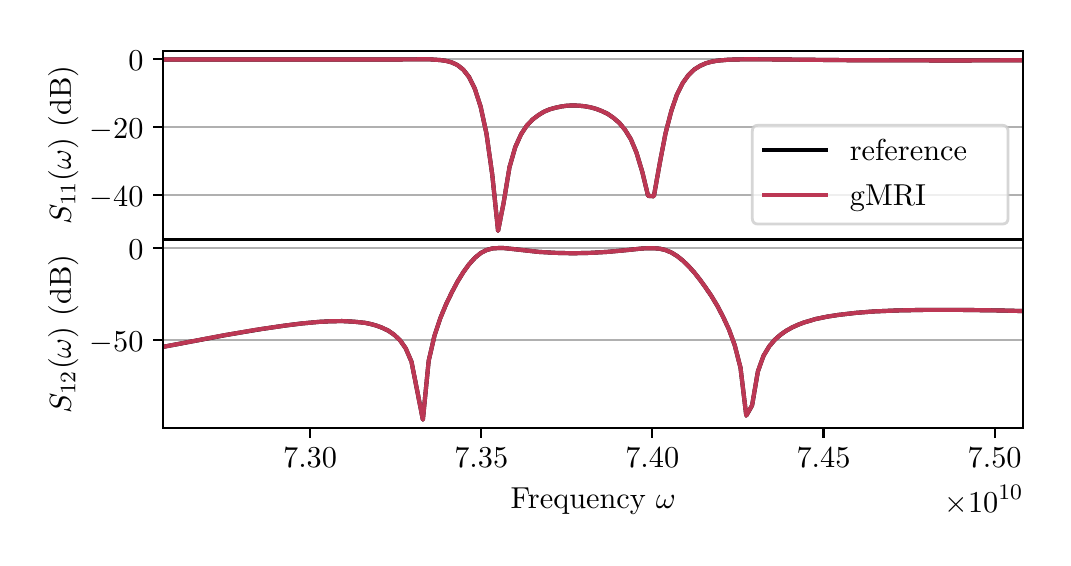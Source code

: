 \begingroup%
\makeatletter%
\begin{pgfpicture}%
\pgfpathrectangle{\pgfpointorigin}{\pgfqpoint{5.078in}{2.551in}}%
\pgfusepath{use as bounding box, clip}%
\begin{pgfscope}%
\pgfsetbuttcap%
\pgfsetmiterjoin%
\pgfsetlinewidth{0.0pt}%
\definecolor{currentstroke}{rgb}{1.0,1.0,1.0}%
\pgfsetstrokecolor{currentstroke}%
\pgfsetstrokeopacity{0.0}%
\pgfsetdash{}{0pt}%
\pgfpathmoveto{\pgfqpoint{0.0in}{0.0in}}%
\pgfpathlineto{\pgfqpoint{5.078in}{0.0in}}%
\pgfpathlineto{\pgfqpoint{5.078in}{2.551in}}%
\pgfpathlineto{\pgfqpoint{0.0in}{2.551in}}%
\pgfpathlineto{\pgfqpoint{0.0in}{0.0in}}%
\pgfpathclose%
\pgfusepath{}%
\end{pgfscope}%
\begin{pgfscope}%
\pgfsetbuttcap%
\pgfsetmiterjoin%
\definecolor{currentfill}{rgb}{1.0,1.0,1.0}%
\pgfsetfillcolor{currentfill}%
\pgfsetlinewidth{0.0pt}%
\definecolor{currentstroke}{rgb}{0.0,0.0,0.0}%
\pgfsetstrokecolor{currentstroke}%
\pgfsetstrokeopacity{0.0}%
\pgfsetdash{}{0pt}%
\pgfpathmoveto{\pgfqpoint{0.677in}{1.492in}}%
\pgfpathlineto{\pgfqpoint{4.978in}{1.492in}}%
\pgfpathlineto{\pgfqpoint{4.978in}{2.436in}}%
\pgfpathlineto{\pgfqpoint{0.677in}{2.436in}}%
\pgfpathlineto{\pgfqpoint{0.677in}{1.492in}}%
\pgfpathclose%
\pgfusepath{fill}%
\end{pgfscope}%
\begin{pgfscope}%
\pgfsetbuttcap%
\pgfsetroundjoin%
\definecolor{currentfill}{rgb}{0.0,0.0,0.0}%
\pgfsetfillcolor{currentfill}%
\pgfsetlinewidth{0.803pt}%
\definecolor{currentstroke}{rgb}{0.0,0.0,0.0}%
\pgfsetstrokecolor{currentstroke}%
\pgfsetdash{}{0pt}%
\pgfsys@defobject{currentmarker}{\pgfqpoint{0.0in}{-0.049in}}{\pgfqpoint{0.0in}{0.0in}}{%
\pgfpathmoveto{\pgfqpoint{0.0in}{0.0in}}%
\pgfpathlineto{\pgfqpoint{0.0in}{-0.049in}}%
\pgfusepath{stroke,fill}%
}%
\begin{pgfscope}%
\pgfsys@transformshift{1.412in}{1.492in}%
\pgfsys@useobject{currentmarker}{}%
\end{pgfscope}%
\end{pgfscope}%
\begin{pgfscope}%
\pgfsetbuttcap%
\pgfsetroundjoin%
\definecolor{currentfill}{rgb}{0.0,0.0,0.0}%
\pgfsetfillcolor{currentfill}%
\pgfsetlinewidth{0.803pt}%
\definecolor{currentstroke}{rgb}{0.0,0.0,0.0}%
\pgfsetstrokecolor{currentstroke}%
\pgfsetdash{}{0pt}%
\pgfsys@defobject{currentmarker}{\pgfqpoint{0.0in}{-0.049in}}{\pgfqpoint{0.0in}{0.0in}}{%
\pgfpathmoveto{\pgfqpoint{0.0in}{0.0in}}%
\pgfpathlineto{\pgfqpoint{0.0in}{-0.049in}}%
\pgfusepath{stroke,fill}%
}%
\begin{pgfscope}%
\pgfsys@transformshift{2.268in}{1.492in}%
\pgfsys@useobject{currentmarker}{}%
\end{pgfscope}%
\end{pgfscope}%
\begin{pgfscope}%
\pgfsetbuttcap%
\pgfsetroundjoin%
\definecolor{currentfill}{rgb}{0.0,0.0,0.0}%
\pgfsetfillcolor{currentfill}%
\pgfsetlinewidth{0.803pt}%
\definecolor{currentstroke}{rgb}{0.0,0.0,0.0}%
\pgfsetstrokecolor{currentstroke}%
\pgfsetdash{}{0pt}%
\pgfsys@defobject{currentmarker}{\pgfqpoint{0.0in}{-0.049in}}{\pgfqpoint{0.0in}{0.0in}}{%
\pgfpathmoveto{\pgfqpoint{0.0in}{0.0in}}%
\pgfpathlineto{\pgfqpoint{0.0in}{-0.049in}}%
\pgfusepath{stroke,fill}%
}%
\begin{pgfscope}%
\pgfsys@transformshift{3.123in}{1.492in}%
\pgfsys@useobject{currentmarker}{}%
\end{pgfscope}%
\end{pgfscope}%
\begin{pgfscope}%
\pgfsetbuttcap%
\pgfsetroundjoin%
\definecolor{currentfill}{rgb}{0.0,0.0,0.0}%
\pgfsetfillcolor{currentfill}%
\pgfsetlinewidth{0.803pt}%
\definecolor{currentstroke}{rgb}{0.0,0.0,0.0}%
\pgfsetstrokecolor{currentstroke}%
\pgfsetdash{}{0pt}%
\pgfsys@defobject{currentmarker}{\pgfqpoint{0.0in}{-0.049in}}{\pgfqpoint{0.0in}{0.0in}}{%
\pgfpathmoveto{\pgfqpoint{0.0in}{0.0in}}%
\pgfpathlineto{\pgfqpoint{0.0in}{-0.049in}}%
\pgfusepath{stroke,fill}%
}%
\begin{pgfscope}%
\pgfsys@transformshift{3.979in}{1.492in}%
\pgfsys@useobject{currentmarker}{}%
\end{pgfscope}%
\end{pgfscope}%
\begin{pgfscope}%
\pgfsetbuttcap%
\pgfsetroundjoin%
\definecolor{currentfill}{rgb}{0.0,0.0,0.0}%
\pgfsetfillcolor{currentfill}%
\pgfsetlinewidth{0.803pt}%
\definecolor{currentstroke}{rgb}{0.0,0.0,0.0}%
\pgfsetstrokecolor{currentstroke}%
\pgfsetdash{}{0pt}%
\pgfsys@defobject{currentmarker}{\pgfqpoint{0.0in}{-0.049in}}{\pgfqpoint{0.0in}{0.0in}}{%
\pgfpathmoveto{\pgfqpoint{0.0in}{0.0in}}%
\pgfpathlineto{\pgfqpoint{0.0in}{-0.049in}}%
\pgfusepath{stroke,fill}%
}%
\begin{pgfscope}%
\pgfsys@transformshift{4.835in}{1.492in}%
\pgfsys@useobject{currentmarker}{}%
\end{pgfscope}%
\end{pgfscope}%
\begin{pgfscope}%
\pgfpathrectangle{\pgfqpoint{0.677in}{1.492in}}{\pgfqpoint{4.301in}{0.944in}}%
\pgfusepath{clip}%
\pgfsetrectcap%
\pgfsetroundjoin%
\pgfsetlinewidth{0.803pt}%
\definecolor{currentstroke}{rgb}{0.69,0.69,0.69}%
\pgfsetstrokecolor{currentstroke}%
\pgfsetdash{}{0pt}%
\pgfpathmoveto{\pgfqpoint{0.677in}{1.716in}}%
\pgfpathlineto{\pgfqpoint{4.978in}{1.716in}}%
\pgfusepath{stroke}%
\end{pgfscope}%
\begin{pgfscope}%
\pgfsetbuttcap%
\pgfsetroundjoin%
\definecolor{currentfill}{rgb}{0.0,0.0,0.0}%
\pgfsetfillcolor{currentfill}%
\pgfsetlinewidth{0.803pt}%
\definecolor{currentstroke}{rgb}{0.0,0.0,0.0}%
\pgfsetstrokecolor{currentstroke}%
\pgfsetdash{}{0pt}%
\pgfsys@defobject{currentmarker}{\pgfqpoint{-0.049in}{0.0in}}{\pgfqpoint{-0.0in}{0.0in}}{%
\pgfpathmoveto{\pgfqpoint{-0.0in}{0.0in}}%
\pgfpathlineto{\pgfqpoint{-0.049in}{0.0in}}%
\pgfusepath{stroke,fill}%
}%
\begin{pgfscope}%
\pgfsys@transformshift{0.677in}{1.716in}%
\pgfsys@useobject{currentmarker}{}%
\end{pgfscope}%
\end{pgfscope}%
\begin{pgfscope}%
\definecolor{textcolor}{rgb}{0.0,0.0,0.0}%
\pgfsetstrokecolor{textcolor}%
\pgfsetfillcolor{textcolor}%
\pgftext[x=0.31in, y=1.658in, left, base]{\color{textcolor}\rmfamily\fontsize{11.0}{13.2}\selectfont \(\displaystyle {\ensuremath{-}40}\)}%
\end{pgfscope}%
\begin{pgfscope}%
\pgfpathrectangle{\pgfqpoint{0.677in}{1.492in}}{\pgfqpoint{4.301in}{0.944in}}%
\pgfusepath{clip}%
\pgfsetrectcap%
\pgfsetroundjoin%
\pgfsetlinewidth{0.803pt}%
\definecolor{currentstroke}{rgb}{0.69,0.69,0.69}%
\pgfsetstrokecolor{currentstroke}%
\pgfsetdash{}{0pt}%
\pgfpathmoveto{\pgfqpoint{0.677in}{2.055in}}%
\pgfpathlineto{\pgfqpoint{4.978in}{2.055in}}%
\pgfusepath{stroke}%
\end{pgfscope}%
\begin{pgfscope}%
\pgfsetbuttcap%
\pgfsetroundjoin%
\definecolor{currentfill}{rgb}{0.0,0.0,0.0}%
\pgfsetfillcolor{currentfill}%
\pgfsetlinewidth{0.803pt}%
\definecolor{currentstroke}{rgb}{0.0,0.0,0.0}%
\pgfsetstrokecolor{currentstroke}%
\pgfsetdash{}{0pt}%
\pgfsys@defobject{currentmarker}{\pgfqpoint{-0.049in}{0.0in}}{\pgfqpoint{-0.0in}{0.0in}}{%
\pgfpathmoveto{\pgfqpoint{-0.0in}{0.0in}}%
\pgfpathlineto{\pgfqpoint{-0.049in}{0.0in}}%
\pgfusepath{stroke,fill}%
}%
\begin{pgfscope}%
\pgfsys@transformshift{0.677in}{2.055in}%
\pgfsys@useobject{currentmarker}{}%
\end{pgfscope}%
\end{pgfscope}%
\begin{pgfscope}%
\definecolor{textcolor}{rgb}{0.0,0.0,0.0}%
\pgfsetstrokecolor{textcolor}%
\pgfsetfillcolor{textcolor}%
\pgftext[x=0.31in, y=1.997in, left, base]{\color{textcolor}\rmfamily\fontsize{11.0}{13.2}\selectfont \(\displaystyle {\ensuremath{-}20}\)}%
\end{pgfscope}%
\begin{pgfscope}%
\pgfpathrectangle{\pgfqpoint{0.677in}{1.492in}}{\pgfqpoint{4.301in}{0.944in}}%
\pgfusepath{clip}%
\pgfsetrectcap%
\pgfsetroundjoin%
\pgfsetlinewidth{0.803pt}%
\definecolor{currentstroke}{rgb}{0.69,0.69,0.69}%
\pgfsetstrokecolor{currentstroke}%
\pgfsetdash{}{0pt}%
\pgfpathmoveto{\pgfqpoint{0.677in}{2.393in}}%
\pgfpathlineto{\pgfqpoint{4.978in}{2.393in}}%
\pgfusepath{stroke}%
\end{pgfscope}%
\begin{pgfscope}%
\pgfsetbuttcap%
\pgfsetroundjoin%
\definecolor{currentfill}{rgb}{0.0,0.0,0.0}%
\pgfsetfillcolor{currentfill}%
\pgfsetlinewidth{0.803pt}%
\definecolor{currentstroke}{rgb}{0.0,0.0,0.0}%
\pgfsetstrokecolor{currentstroke}%
\pgfsetdash{}{0pt}%
\pgfsys@defobject{currentmarker}{\pgfqpoint{-0.049in}{0.0in}}{\pgfqpoint{-0.0in}{0.0in}}{%
\pgfpathmoveto{\pgfqpoint{-0.0in}{0.0in}}%
\pgfpathlineto{\pgfqpoint{-0.049in}{0.0in}}%
\pgfusepath{stroke,fill}%
}%
\begin{pgfscope}%
\pgfsys@transformshift{0.677in}{2.393in}%
\pgfsys@useobject{currentmarker}{}%
\end{pgfscope}%
\end{pgfscope}%
\begin{pgfscope}%
\definecolor{textcolor}{rgb}{0.0,0.0,0.0}%
\pgfsetstrokecolor{textcolor}%
\pgfsetfillcolor{textcolor}%
\pgftext[x=0.504in, y=2.335in, left, base]{\color{textcolor}\rmfamily\fontsize{11.0}{13.2}\selectfont \(\displaystyle {0}\)}%
\end{pgfscope}%
\begin{pgfscope}%
\definecolor{textcolor}{rgb}{0.0,0.0,0.0}%
\pgfsetstrokecolor{textcolor}%
\pgfsetfillcolor{textcolor}%
\pgftext[x=0.254in,y=1.964in,,bottom,rotate=90.0]{\color{textcolor}\rmfamily\fontsize{11.0}{13.2}\selectfont \(\displaystyle S_{11}(\omega)\) (dB)}%
\end{pgfscope}%
\begin{pgfscope}%
\pgfpathrectangle{\pgfqpoint{0.677in}{1.492in}}{\pgfqpoint{4.301in}{0.944in}}%
\pgfusepath{clip}%
\pgfsetrectcap%
\pgfsetroundjoin%
\pgfsetlinewidth{1.506pt}%
\definecolor{currentstroke}{rgb}{0.001,0.0,0.014}%
\pgfsetstrokecolor{currentstroke}%
\pgfsetdash{}{0pt}%
\pgfpathmoveto{\pgfqpoint{0.677in}{2.392in}}%
\pgfpathlineto{\pgfqpoint{1.832in}{2.392in}}%
\pgfpathlineto{\pgfqpoint{2.005in}{2.393in}}%
\pgfpathlineto{\pgfqpoint{2.063in}{2.389in}}%
\pgfpathlineto{\pgfqpoint{2.092in}{2.385in}}%
\pgfpathlineto{\pgfqpoint{2.121in}{2.377in}}%
\pgfpathlineto{\pgfqpoint{2.149in}{2.364in}}%
\pgfpathlineto{\pgfqpoint{2.178in}{2.341in}}%
\pgfpathlineto{\pgfqpoint{2.207in}{2.304in}}%
\pgfpathlineto{\pgfqpoint{2.236in}{2.245in}}%
\pgfpathlineto{\pgfqpoint{2.265in}{2.155in}}%
\pgfpathlineto{\pgfqpoint{2.294in}{2.021in}}%
\pgfpathlineto{\pgfqpoint{2.323in}{1.815in}}%
\pgfpathlineto{\pgfqpoint{2.352in}{1.535in}}%
\pgfpathlineto{\pgfqpoint{2.38in}{1.677in}}%
\pgfpathlineto{\pgfqpoint{2.409in}{1.853in}}%
\pgfpathlineto{\pgfqpoint{2.438in}{1.954in}}%
\pgfpathlineto{\pgfqpoint{2.467in}{2.018in}}%
\pgfpathlineto{\pgfqpoint{2.496in}{2.062in}}%
\pgfpathlineto{\pgfqpoint{2.525in}{2.092in}}%
\pgfpathlineto{\pgfqpoint{2.554in}{2.114in}}%
\pgfpathlineto{\pgfqpoint{2.582in}{2.131in}}%
\pgfpathlineto{\pgfqpoint{2.611in}{2.143in}}%
\pgfpathlineto{\pgfqpoint{2.64in}{2.151in}}%
\pgfpathlineto{\pgfqpoint{2.669in}{2.157in}}%
\pgfpathlineto{\pgfqpoint{2.698in}{2.161in}}%
\pgfpathlineto{\pgfqpoint{2.727in}{2.162in}}%
\pgfpathlineto{\pgfqpoint{2.756in}{2.161in}}%
\pgfpathlineto{\pgfqpoint{2.785in}{2.158in}}%
\pgfpathlineto{\pgfqpoint{2.813in}{2.153in}}%
\pgfpathlineto{\pgfqpoint{2.842in}{2.145in}}%
\pgfpathlineto{\pgfqpoint{2.871in}{2.134in}}%
\pgfpathlineto{\pgfqpoint{2.9in}{2.12in}}%
\pgfpathlineto{\pgfqpoint{2.929in}{2.1in}}%
\pgfpathlineto{\pgfqpoint{2.958in}{2.075in}}%
\pgfpathlineto{\pgfqpoint{2.987in}{2.04in}}%
\pgfpathlineto{\pgfqpoint{3.016in}{1.993in}}%
\pgfpathlineto{\pgfqpoint{3.044in}{1.926in}}%
\pgfpathlineto{\pgfqpoint{3.073in}{1.83in}}%
\pgfpathlineto{\pgfqpoint{3.102in}{1.71in}}%
\pgfpathlineto{\pgfqpoint{3.131in}{1.708in}}%
\pgfpathlineto{\pgfqpoint{3.16in}{1.871in}}%
\pgfpathlineto{\pgfqpoint{3.189in}{2.022in}}%
\pgfpathlineto{\pgfqpoint{3.218in}{2.134in}}%
\pgfpathlineto{\pgfqpoint{3.246in}{2.216in}}%
\pgfpathlineto{\pgfqpoint{3.275in}{2.274in}}%
\pgfpathlineto{\pgfqpoint{3.304in}{2.314in}}%
\pgfpathlineto{\pgfqpoint{3.333in}{2.342in}}%
\pgfpathlineto{\pgfqpoint{3.362in}{2.36in}}%
\pgfpathlineto{\pgfqpoint{3.391in}{2.373in}}%
\pgfpathlineto{\pgfqpoint{3.42in}{2.381in}}%
\pgfpathlineto{\pgfqpoint{3.449in}{2.386in}}%
\pgfpathlineto{\pgfqpoint{3.506in}{2.391in}}%
\pgfpathlineto{\pgfqpoint{3.593in}{2.393in}}%
\pgfpathlineto{\pgfqpoint{3.766in}{2.392in}}%
\pgfpathlineto{\pgfqpoint{4.141in}{2.388in}}%
\pgfpathlineto{\pgfqpoint{4.632in}{2.387in}}%
\pgfpathlineto{\pgfqpoint{4.978in}{2.388in}}%
\pgfpathlineto{\pgfqpoint{4.978in}{2.388in}}%
\pgfusepath{stroke}%
\end{pgfscope}%
\begin{pgfscope}%
\pgfpathrectangle{\pgfqpoint{0.677in}{1.492in}}{\pgfqpoint{4.301in}{0.944in}}%
\pgfusepath{clip}%
\pgfsetrectcap%
\pgfsetroundjoin%
\pgfsetlinewidth{1.506pt}%
\definecolor{currentstroke}{rgb}{0.736,0.216,0.33}%
\pgfsetstrokecolor{currentstroke}%
\pgfsetdash{}{0pt}%
\pgfpathmoveto{\pgfqpoint{0.677in}{2.392in}}%
\pgfpathlineto{\pgfqpoint{1.832in}{2.392in}}%
\pgfpathlineto{\pgfqpoint{2.005in}{2.393in}}%
\pgfpathlineto{\pgfqpoint{2.063in}{2.389in}}%
\pgfpathlineto{\pgfqpoint{2.092in}{2.385in}}%
\pgfpathlineto{\pgfqpoint{2.121in}{2.377in}}%
\pgfpathlineto{\pgfqpoint{2.149in}{2.364in}}%
\pgfpathlineto{\pgfqpoint{2.178in}{2.341in}}%
\pgfpathlineto{\pgfqpoint{2.207in}{2.304in}}%
\pgfpathlineto{\pgfqpoint{2.236in}{2.245in}}%
\pgfpathlineto{\pgfqpoint{2.265in}{2.155in}}%
\pgfpathlineto{\pgfqpoint{2.294in}{2.021in}}%
\pgfpathlineto{\pgfqpoint{2.323in}{1.815in}}%
\pgfpathlineto{\pgfqpoint{2.352in}{1.535in}}%
\pgfpathlineto{\pgfqpoint{2.38in}{1.677in}}%
\pgfpathlineto{\pgfqpoint{2.409in}{1.853in}}%
\pgfpathlineto{\pgfqpoint{2.438in}{1.954in}}%
\pgfpathlineto{\pgfqpoint{2.467in}{2.018in}}%
\pgfpathlineto{\pgfqpoint{2.496in}{2.062in}}%
\pgfpathlineto{\pgfqpoint{2.525in}{2.092in}}%
\pgfpathlineto{\pgfqpoint{2.554in}{2.114in}}%
\pgfpathlineto{\pgfqpoint{2.582in}{2.131in}}%
\pgfpathlineto{\pgfqpoint{2.611in}{2.143in}}%
\pgfpathlineto{\pgfqpoint{2.64in}{2.151in}}%
\pgfpathlineto{\pgfqpoint{2.669in}{2.157in}}%
\pgfpathlineto{\pgfqpoint{2.698in}{2.161in}}%
\pgfpathlineto{\pgfqpoint{2.727in}{2.162in}}%
\pgfpathlineto{\pgfqpoint{2.756in}{2.161in}}%
\pgfpathlineto{\pgfqpoint{2.785in}{2.158in}}%
\pgfpathlineto{\pgfqpoint{2.813in}{2.153in}}%
\pgfpathlineto{\pgfqpoint{2.842in}{2.145in}}%
\pgfpathlineto{\pgfqpoint{2.871in}{2.134in}}%
\pgfpathlineto{\pgfqpoint{2.9in}{2.12in}}%
\pgfpathlineto{\pgfqpoint{2.929in}{2.1in}}%
\pgfpathlineto{\pgfqpoint{2.958in}{2.075in}}%
\pgfpathlineto{\pgfqpoint{2.987in}{2.04in}}%
\pgfpathlineto{\pgfqpoint{3.016in}{1.993in}}%
\pgfpathlineto{\pgfqpoint{3.044in}{1.926in}}%
\pgfpathlineto{\pgfqpoint{3.073in}{1.83in}}%
\pgfpathlineto{\pgfqpoint{3.102in}{1.71in}}%
\pgfpathlineto{\pgfqpoint{3.131in}{1.708in}}%
\pgfpathlineto{\pgfqpoint{3.16in}{1.871in}}%
\pgfpathlineto{\pgfqpoint{3.189in}{2.022in}}%
\pgfpathlineto{\pgfqpoint{3.218in}{2.134in}}%
\pgfpathlineto{\pgfqpoint{3.246in}{2.216in}}%
\pgfpathlineto{\pgfqpoint{3.275in}{2.274in}}%
\pgfpathlineto{\pgfqpoint{3.304in}{2.314in}}%
\pgfpathlineto{\pgfqpoint{3.333in}{2.342in}}%
\pgfpathlineto{\pgfqpoint{3.362in}{2.36in}}%
\pgfpathlineto{\pgfqpoint{3.391in}{2.373in}}%
\pgfpathlineto{\pgfqpoint{3.42in}{2.381in}}%
\pgfpathlineto{\pgfqpoint{3.449in}{2.386in}}%
\pgfpathlineto{\pgfqpoint{3.506in}{2.391in}}%
\pgfpathlineto{\pgfqpoint{3.593in}{2.393in}}%
\pgfpathlineto{\pgfqpoint{3.766in}{2.392in}}%
\pgfpathlineto{\pgfqpoint{4.141in}{2.388in}}%
\pgfpathlineto{\pgfqpoint{4.632in}{2.387in}}%
\pgfpathlineto{\pgfqpoint{4.978in}{2.388in}}%
\pgfpathlineto{\pgfqpoint{4.978in}{2.388in}}%
\pgfusepath{stroke}%
\end{pgfscope}%
\begin{pgfscope}%
\pgfsetrectcap%
\pgfsetmiterjoin%
\pgfsetlinewidth{0.803pt}%
\definecolor{currentstroke}{rgb}{0.0,0.0,0.0}%
\pgfsetstrokecolor{currentstroke}%
\pgfsetdash{}{0pt}%
\pgfpathmoveto{\pgfqpoint{0.677in}{1.492in}}%
\pgfpathlineto{\pgfqpoint{0.677in}{2.436in}}%
\pgfusepath{stroke}%
\end{pgfscope}%
\begin{pgfscope}%
\pgfsetrectcap%
\pgfsetmiterjoin%
\pgfsetlinewidth{0.803pt}%
\definecolor{currentstroke}{rgb}{0.0,0.0,0.0}%
\pgfsetstrokecolor{currentstroke}%
\pgfsetdash{}{0pt}%
\pgfpathmoveto{\pgfqpoint{4.978in}{1.492in}}%
\pgfpathlineto{\pgfqpoint{4.978in}{2.436in}}%
\pgfusepath{stroke}%
\end{pgfscope}%
\begin{pgfscope}%
\pgfsetrectcap%
\pgfsetmiterjoin%
\pgfsetlinewidth{0.803pt}%
\definecolor{currentstroke}{rgb}{0.0,0.0,0.0}%
\pgfsetstrokecolor{currentstroke}%
\pgfsetdash{}{0pt}%
\pgfpathmoveto{\pgfqpoint{0.677in}{1.492in}}%
\pgfpathlineto{\pgfqpoint{4.978in}{1.492in}}%
\pgfusepath{stroke}%
\end{pgfscope}%
\begin{pgfscope}%
\pgfsetrectcap%
\pgfsetmiterjoin%
\pgfsetlinewidth{0.803pt}%
\definecolor{currentstroke}{rgb}{0.0,0.0,0.0}%
\pgfsetstrokecolor{currentstroke}%
\pgfsetdash{}{0pt}%
\pgfpathmoveto{\pgfqpoint{0.677in}{2.436in}}%
\pgfpathlineto{\pgfqpoint{4.978in}{2.436in}}%
\pgfusepath{stroke}%
\end{pgfscope}%
\begin{pgfscope}%
\pgfsetbuttcap%
\pgfsetmiterjoin%
\definecolor{currentfill}{rgb}{1.0,1.0,1.0}%
\pgfsetfillcolor{currentfill}%
\pgfsetfillopacity{0.8}%
\pgfsetlinewidth{1.004pt}%
\definecolor{currentstroke}{rgb}{0.8,0.8,0.8}%
\pgfsetstrokecolor{currentstroke}%
\pgfsetstrokeopacity{0.8}%
\pgfsetdash{}{0pt}%
\pgfpathmoveto{\pgfqpoint{3.653in}{1.569in}}%
\pgfpathlineto{\pgfqpoint{4.872in}{1.569in}}%
\pgfpathquadraticcurveto{\pgfqpoint{4.902in}{1.569in}}{\pgfqpoint{4.902in}{1.599in}}%
\pgfpathlineto{\pgfqpoint{4.902in}{2.032in}}%
\pgfpathquadraticcurveto{\pgfqpoint{4.902in}{2.063in}}{\pgfqpoint{4.872in}{2.063in}}%
\pgfpathlineto{\pgfqpoint{3.653in}{2.063in}}%
\pgfpathquadraticcurveto{\pgfqpoint{3.623in}{2.063in}}{\pgfqpoint{3.623in}{2.032in}}%
\pgfpathlineto{\pgfqpoint{3.623in}{1.599in}}%
\pgfpathquadraticcurveto{\pgfqpoint{3.623in}{1.569in}}{\pgfqpoint{3.653in}{1.569in}}%
\pgfpathlineto{\pgfqpoint{3.653in}{1.569in}}%
\pgfpathclose%
\pgfusepath{stroke,fill}%
\end{pgfscope}%
\begin{pgfscope}%
\pgfsetrectcap%
\pgfsetroundjoin%
\pgfsetlinewidth{1.506pt}%
\definecolor{currentstroke}{rgb}{0.001,0.0,0.014}%
\pgfsetstrokecolor{currentstroke}%
\pgfsetdash{}{0pt}%
\pgfpathmoveto{\pgfqpoint{3.684in}{1.939in}}%
\pgfpathlineto{\pgfqpoint{3.836in}{1.939in}}%
\pgfpathlineto{\pgfqpoint{3.989in}{1.939in}}%
\pgfusepath{stroke}%
\end{pgfscope}%
\begin{pgfscope}%
\definecolor{textcolor}{rgb}{0.0,0.0,0.0}%
\pgfsetstrokecolor{textcolor}%
\pgfsetfillcolor{textcolor}%
\pgftext[x=4.111in,y=1.886in,left,base]{\color{textcolor}\rmfamily\fontsize{11.0}{13.2}\selectfont reference}%
\end{pgfscope}%
\begin{pgfscope}%
\pgfsetrectcap%
\pgfsetroundjoin%
\pgfsetlinewidth{1.506pt}%
\definecolor{currentstroke}{rgb}{0.736,0.216,0.33}%
\pgfsetstrokecolor{currentstroke}%
\pgfsetdash{}{0pt}%
\pgfpathmoveto{\pgfqpoint{3.684in}{1.715in}}%
\pgfpathlineto{\pgfqpoint{3.836in}{1.715in}}%
\pgfpathlineto{\pgfqpoint{3.989in}{1.715in}}%
\pgfusepath{stroke}%
\end{pgfscope}%
\begin{pgfscope}%
\definecolor{textcolor}{rgb}{0.0,0.0,0.0}%
\pgfsetstrokecolor{textcolor}%
\pgfsetfillcolor{textcolor}%
\pgftext[x=4.111in,y=1.662in,left,base]{\color{textcolor}\rmfamily\fontsize{11.0}{13.2}\selectfont gMRI}%
\end{pgfscope}%
\begin{pgfscope}%
\pgfsetbuttcap%
\pgfsetmiterjoin%
\definecolor{currentfill}{rgb}{1.0,1.0,1.0}%
\pgfsetfillcolor{currentfill}%
\pgfsetlinewidth{0.0pt}%
\definecolor{currentstroke}{rgb}{0.0,0.0,0.0}%
\pgfsetstrokecolor{currentstroke}%
\pgfsetstrokeopacity{0.0}%
\pgfsetdash{}{0pt}%
\pgfpathmoveto{\pgfqpoint{0.677in}{0.548in}}%
\pgfpathlineto{\pgfqpoint{4.978in}{0.548in}}%
\pgfpathlineto{\pgfqpoint{4.978in}{1.492in}}%
\pgfpathlineto{\pgfqpoint{0.677in}{1.492in}}%
\pgfpathlineto{\pgfqpoint{0.677in}{0.548in}}%
\pgfpathclose%
\pgfusepath{fill}%
\end{pgfscope}%
\begin{pgfscope}%
\pgfsetbuttcap%
\pgfsetroundjoin%
\definecolor{currentfill}{rgb}{0.0,0.0,0.0}%
\pgfsetfillcolor{currentfill}%
\pgfsetlinewidth{0.803pt}%
\definecolor{currentstroke}{rgb}{0.0,0.0,0.0}%
\pgfsetstrokecolor{currentstroke}%
\pgfsetdash{}{0pt}%
\pgfsys@defobject{currentmarker}{\pgfqpoint{0.0in}{-0.049in}}{\pgfqpoint{0.0in}{0.0in}}{%
\pgfpathmoveto{\pgfqpoint{0.0in}{0.0in}}%
\pgfpathlineto{\pgfqpoint{0.0in}{-0.049in}}%
\pgfusepath{stroke,fill}%
}%
\begin{pgfscope}%
\pgfsys@transformshift{1.412in}{0.548in}%
\pgfsys@useobject{currentmarker}{}%
\end{pgfscope}%
\end{pgfscope}%
\begin{pgfscope}%
\definecolor{textcolor}{rgb}{0.0,0.0,0.0}%
\pgfsetstrokecolor{textcolor}%
\pgfsetfillcolor{textcolor}%
\pgftext[x=1.412in,y=0.451in,,top]{\color{textcolor}\rmfamily\fontsize{11.0}{13.2}\selectfont \(\displaystyle {7.30}\)}%
\end{pgfscope}%
\begin{pgfscope}%
\pgfsetbuttcap%
\pgfsetroundjoin%
\definecolor{currentfill}{rgb}{0.0,0.0,0.0}%
\pgfsetfillcolor{currentfill}%
\pgfsetlinewidth{0.803pt}%
\definecolor{currentstroke}{rgb}{0.0,0.0,0.0}%
\pgfsetstrokecolor{currentstroke}%
\pgfsetdash{}{0pt}%
\pgfsys@defobject{currentmarker}{\pgfqpoint{0.0in}{-0.049in}}{\pgfqpoint{0.0in}{0.0in}}{%
\pgfpathmoveto{\pgfqpoint{0.0in}{0.0in}}%
\pgfpathlineto{\pgfqpoint{0.0in}{-0.049in}}%
\pgfusepath{stroke,fill}%
}%
\begin{pgfscope}%
\pgfsys@transformshift{2.268in}{0.548in}%
\pgfsys@useobject{currentmarker}{}%
\end{pgfscope}%
\end{pgfscope}%
\begin{pgfscope}%
\definecolor{textcolor}{rgb}{0.0,0.0,0.0}%
\pgfsetstrokecolor{textcolor}%
\pgfsetfillcolor{textcolor}%
\pgftext[x=2.268in,y=0.451in,,top]{\color{textcolor}\rmfamily\fontsize{11.0}{13.2}\selectfont \(\displaystyle {7.35}\)}%
\end{pgfscope}%
\begin{pgfscope}%
\pgfsetbuttcap%
\pgfsetroundjoin%
\definecolor{currentfill}{rgb}{0.0,0.0,0.0}%
\pgfsetfillcolor{currentfill}%
\pgfsetlinewidth{0.803pt}%
\definecolor{currentstroke}{rgb}{0.0,0.0,0.0}%
\pgfsetstrokecolor{currentstroke}%
\pgfsetdash{}{0pt}%
\pgfsys@defobject{currentmarker}{\pgfqpoint{0.0in}{-0.049in}}{\pgfqpoint{0.0in}{0.0in}}{%
\pgfpathmoveto{\pgfqpoint{0.0in}{0.0in}}%
\pgfpathlineto{\pgfqpoint{0.0in}{-0.049in}}%
\pgfusepath{stroke,fill}%
}%
\begin{pgfscope}%
\pgfsys@transformshift{3.123in}{0.548in}%
\pgfsys@useobject{currentmarker}{}%
\end{pgfscope}%
\end{pgfscope}%
\begin{pgfscope}%
\definecolor{textcolor}{rgb}{0.0,0.0,0.0}%
\pgfsetstrokecolor{textcolor}%
\pgfsetfillcolor{textcolor}%
\pgftext[x=3.123in,y=0.451in,,top]{\color{textcolor}\rmfamily\fontsize{11.0}{13.2}\selectfont \(\displaystyle {7.40}\)}%
\end{pgfscope}%
\begin{pgfscope}%
\pgfsetbuttcap%
\pgfsetroundjoin%
\definecolor{currentfill}{rgb}{0.0,0.0,0.0}%
\pgfsetfillcolor{currentfill}%
\pgfsetlinewidth{0.803pt}%
\definecolor{currentstroke}{rgb}{0.0,0.0,0.0}%
\pgfsetstrokecolor{currentstroke}%
\pgfsetdash{}{0pt}%
\pgfsys@defobject{currentmarker}{\pgfqpoint{0.0in}{-0.049in}}{\pgfqpoint{0.0in}{0.0in}}{%
\pgfpathmoveto{\pgfqpoint{0.0in}{0.0in}}%
\pgfpathlineto{\pgfqpoint{0.0in}{-0.049in}}%
\pgfusepath{stroke,fill}%
}%
\begin{pgfscope}%
\pgfsys@transformshift{3.979in}{0.548in}%
\pgfsys@useobject{currentmarker}{}%
\end{pgfscope}%
\end{pgfscope}%
\begin{pgfscope}%
\definecolor{textcolor}{rgb}{0.0,0.0,0.0}%
\pgfsetstrokecolor{textcolor}%
\pgfsetfillcolor{textcolor}%
\pgftext[x=3.979in,y=0.451in,,top]{\color{textcolor}\rmfamily\fontsize{11.0}{13.2}\selectfont \(\displaystyle {7.45}\)}%
\end{pgfscope}%
\begin{pgfscope}%
\pgfsetbuttcap%
\pgfsetroundjoin%
\definecolor{currentfill}{rgb}{0.0,0.0,0.0}%
\pgfsetfillcolor{currentfill}%
\pgfsetlinewidth{0.803pt}%
\definecolor{currentstroke}{rgb}{0.0,0.0,0.0}%
\pgfsetstrokecolor{currentstroke}%
\pgfsetdash{}{0pt}%
\pgfsys@defobject{currentmarker}{\pgfqpoint{0.0in}{-0.049in}}{\pgfqpoint{0.0in}{0.0in}}{%
\pgfpathmoveto{\pgfqpoint{0.0in}{0.0in}}%
\pgfpathlineto{\pgfqpoint{0.0in}{-0.049in}}%
\pgfusepath{stroke,fill}%
}%
\begin{pgfscope}%
\pgfsys@transformshift{4.835in}{0.548in}%
\pgfsys@useobject{currentmarker}{}%
\end{pgfscope}%
\end{pgfscope}%
\begin{pgfscope}%
\definecolor{textcolor}{rgb}{0.0,0.0,0.0}%
\pgfsetstrokecolor{textcolor}%
\pgfsetfillcolor{textcolor}%
\pgftext[x=4.835in,y=0.451in,,top]{\color{textcolor}\rmfamily\fontsize{11.0}{13.2}\selectfont \(\displaystyle {7.50}\)}%
\end{pgfscope}%
\begin{pgfscope}%
\definecolor{textcolor}{rgb}{0.0,0.0,0.0}%
\pgfsetstrokecolor{textcolor}%
\pgfsetfillcolor{textcolor}%
\pgftext[x=2.828in,y=0.248in,,top]{\color{textcolor}\rmfamily\fontsize{11.0}{13.2}\selectfont Frequency \(\displaystyle \omega\)}%
\end{pgfscope}%
\begin{pgfscope}%
\definecolor{textcolor}{rgb}{0.0,0.0,0.0}%
\pgfsetstrokecolor{textcolor}%
\pgfsetfillcolor{textcolor}%
\pgftext[x=4.978in,y=0.262in,right,top]{\color{textcolor}\rmfamily\fontsize{11.0}{13.2}\selectfont \(\displaystyle \times{10^{10}}{}\)}%
\end{pgfscope}%
\begin{pgfscope}%
\pgfpathrectangle{\pgfqpoint{0.677in}{0.548in}}{\pgfqpoint{4.301in}{0.944in}}%
\pgfusepath{clip}%
\pgfsetrectcap%
\pgfsetroundjoin%
\pgfsetlinewidth{0.803pt}%
\definecolor{currentstroke}{rgb}{0.69,0.69,0.69}%
\pgfsetstrokecolor{currentstroke}%
\pgfsetdash{}{0pt}%
\pgfpathmoveto{\pgfqpoint{0.677in}{0.99in}}%
\pgfpathlineto{\pgfqpoint{4.978in}{0.99in}}%
\pgfusepath{stroke}%
\end{pgfscope}%
\begin{pgfscope}%
\pgfsetbuttcap%
\pgfsetroundjoin%
\definecolor{currentfill}{rgb}{0.0,0.0,0.0}%
\pgfsetfillcolor{currentfill}%
\pgfsetlinewidth{0.803pt}%
\definecolor{currentstroke}{rgb}{0.0,0.0,0.0}%
\pgfsetstrokecolor{currentstroke}%
\pgfsetdash{}{0pt}%
\pgfsys@defobject{currentmarker}{\pgfqpoint{-0.049in}{0.0in}}{\pgfqpoint{-0.0in}{0.0in}}{%
\pgfpathmoveto{\pgfqpoint{-0.0in}{0.0in}}%
\pgfpathlineto{\pgfqpoint{-0.049in}{0.0in}}%
\pgfusepath{stroke,fill}%
}%
\begin{pgfscope}%
\pgfsys@transformshift{0.677in}{0.99in}%
\pgfsys@useobject{currentmarker}{}%
\end{pgfscope}%
\end{pgfscope}%
\begin{pgfscope}%
\definecolor{textcolor}{rgb}{0.0,0.0,0.0}%
\pgfsetstrokecolor{textcolor}%
\pgfsetfillcolor{textcolor}%
\pgftext[x=0.31in, y=0.932in, left, base]{\color{textcolor}\rmfamily\fontsize{11.0}{13.2}\selectfont \(\displaystyle {\ensuremath{-}50}\)}%
\end{pgfscope}%
\begin{pgfscope}%
\pgfpathrectangle{\pgfqpoint{0.677in}{0.548in}}{\pgfqpoint{4.301in}{0.944in}}%
\pgfusepath{clip}%
\pgfsetrectcap%
\pgfsetroundjoin%
\pgfsetlinewidth{0.803pt}%
\definecolor{currentstroke}{rgb}{0.69,0.69,0.69}%
\pgfsetstrokecolor{currentstroke}%
\pgfsetdash{}{0pt}%
\pgfpathmoveto{\pgfqpoint{0.677in}{1.449in}}%
\pgfpathlineto{\pgfqpoint{4.978in}{1.449in}}%
\pgfusepath{stroke}%
\end{pgfscope}%
\begin{pgfscope}%
\pgfsetbuttcap%
\pgfsetroundjoin%
\definecolor{currentfill}{rgb}{0.0,0.0,0.0}%
\pgfsetfillcolor{currentfill}%
\pgfsetlinewidth{0.803pt}%
\definecolor{currentstroke}{rgb}{0.0,0.0,0.0}%
\pgfsetstrokecolor{currentstroke}%
\pgfsetdash{}{0pt}%
\pgfsys@defobject{currentmarker}{\pgfqpoint{-0.049in}{0.0in}}{\pgfqpoint{-0.0in}{0.0in}}{%
\pgfpathmoveto{\pgfqpoint{-0.0in}{0.0in}}%
\pgfpathlineto{\pgfqpoint{-0.049in}{0.0in}}%
\pgfusepath{stroke,fill}%
}%
\begin{pgfscope}%
\pgfsys@transformshift{0.677in}{1.449in}%
\pgfsys@useobject{currentmarker}{}%
\end{pgfscope}%
\end{pgfscope}%
\begin{pgfscope}%
\definecolor{textcolor}{rgb}{0.0,0.0,0.0}%
\pgfsetstrokecolor{textcolor}%
\pgfsetfillcolor{textcolor}%
\pgftext[x=0.504in, y=1.391in, left, base]{\color{textcolor}\rmfamily\fontsize{11.0}{13.2}\selectfont \(\displaystyle {0}\)}%
\end{pgfscope}%
\begin{pgfscope}%
\definecolor{textcolor}{rgb}{0.0,0.0,0.0}%
\pgfsetstrokecolor{textcolor}%
\pgfsetfillcolor{textcolor}%
\pgftext[x=0.254in,y=1.02in,,bottom,rotate=90.0]{\color{textcolor}\rmfamily\fontsize{11.0}{13.2}\selectfont \(\displaystyle S_{12}(\omega)\) (dB)}%
\end{pgfscope}%
\begin{pgfscope}%
\pgfpathrectangle{\pgfqpoint{0.677in}{0.548in}}{\pgfqpoint{4.301in}{0.944in}}%
\pgfusepath{clip}%
\pgfsetrectcap%
\pgfsetroundjoin%
\pgfsetlinewidth{1.506pt}%
\definecolor{currentstroke}{rgb}{0.001,0.0,0.014}%
\pgfsetstrokecolor{currentstroke}%
\pgfsetdash{}{0pt}%
\pgfpathmoveto{\pgfqpoint{0.677in}{0.955in}}%
\pgfpathlineto{\pgfqpoint{0.995in}{1.015in}}%
\pgfpathlineto{\pgfqpoint{1.168in}{1.044in}}%
\pgfpathlineto{\pgfqpoint{1.283in}{1.061in}}%
\pgfpathlineto{\pgfqpoint{1.37in}{1.072in}}%
\pgfpathlineto{\pgfqpoint{1.457in}{1.08in}}%
\pgfpathlineto{\pgfqpoint{1.514in}{1.083in}}%
\pgfpathlineto{\pgfqpoint{1.572in}{1.084in}}%
\pgfpathlineto{\pgfqpoint{1.63in}{1.081in}}%
\pgfpathlineto{\pgfqpoint{1.688in}{1.075in}}%
\pgfpathlineto{\pgfqpoint{1.716in}{1.069in}}%
\pgfpathlineto{\pgfqpoint{1.745in}{1.061in}}%
\pgfpathlineto{\pgfqpoint{1.774in}{1.05in}}%
\pgfpathlineto{\pgfqpoint{1.803in}{1.036in}}%
\pgfpathlineto{\pgfqpoint{1.832in}{1.016in}}%
\pgfpathlineto{\pgfqpoint{1.861in}{0.989in}}%
\pgfpathlineto{\pgfqpoint{1.89in}{0.948in}}%
\pgfpathlineto{\pgfqpoint{1.919in}{0.881in}}%
\pgfpathlineto{\pgfqpoint{1.976in}{0.591in}}%
\pgfpathlineto{\pgfqpoint{2.005in}{0.885in}}%
\pgfpathlineto{\pgfqpoint{2.034in}{1.011in}}%
\pgfpathlineto{\pgfqpoint{2.063in}{1.098in}}%
\pgfpathlineto{\pgfqpoint{2.092in}{1.168in}}%
\pgfpathlineto{\pgfqpoint{2.121in}{1.228in}}%
\pgfpathlineto{\pgfqpoint{2.149in}{1.281in}}%
\pgfpathlineto{\pgfqpoint{2.178in}{1.328in}}%
\pgfpathlineto{\pgfqpoint{2.207in}{1.368in}}%
\pgfpathlineto{\pgfqpoint{2.236in}{1.4in}}%
\pgfpathlineto{\pgfqpoint{2.265in}{1.424in}}%
\pgfpathlineto{\pgfqpoint{2.294in}{1.439in}}%
\pgfpathlineto{\pgfqpoint{2.323in}{1.447in}}%
\pgfpathlineto{\pgfqpoint{2.352in}{1.449in}}%
\pgfpathlineto{\pgfqpoint{2.38in}{1.449in}}%
\pgfpathlineto{\pgfqpoint{2.438in}{1.443in}}%
\pgfpathlineto{\pgfqpoint{2.554in}{1.43in}}%
\pgfpathlineto{\pgfqpoint{2.64in}{1.425in}}%
\pgfpathlineto{\pgfqpoint{2.727in}{1.423in}}%
\pgfpathlineto{\pgfqpoint{2.813in}{1.425in}}%
\pgfpathlineto{\pgfqpoint{2.9in}{1.43in}}%
\pgfpathlineto{\pgfqpoint{2.987in}{1.438in}}%
\pgfpathlineto{\pgfqpoint{3.073in}{1.447in}}%
\pgfpathlineto{\pgfqpoint{3.102in}{1.448in}}%
\pgfpathlineto{\pgfqpoint{3.131in}{1.448in}}%
\pgfpathlineto{\pgfqpoint{3.16in}{1.446in}}%
\pgfpathlineto{\pgfqpoint{3.189in}{1.439in}}%
\pgfpathlineto{\pgfqpoint{3.218in}{1.427in}}%
\pgfpathlineto{\pgfqpoint{3.246in}{1.41in}}%
\pgfpathlineto{\pgfqpoint{3.275in}{1.387in}}%
\pgfpathlineto{\pgfqpoint{3.304in}{1.359in}}%
\pgfpathlineto{\pgfqpoint{3.333in}{1.327in}}%
\pgfpathlineto{\pgfqpoint{3.362in}{1.29in}}%
\pgfpathlineto{\pgfqpoint{3.391in}{1.25in}}%
\pgfpathlineto{\pgfqpoint{3.42in}{1.207in}}%
\pgfpathlineto{\pgfqpoint{3.449in}{1.159in}}%
\pgfpathlineto{\pgfqpoint{3.477in}{1.105in}}%
\pgfpathlineto{\pgfqpoint{3.506in}{1.043in}}%
\pgfpathlineto{\pgfqpoint{3.535in}{0.964in}}%
\pgfpathlineto{\pgfqpoint{3.564in}{0.851in}}%
\pgfpathlineto{\pgfqpoint{3.593in}{0.611in}}%
\pgfpathlineto{\pgfqpoint{3.622in}{0.662in}}%
\pgfpathlineto{\pgfqpoint{3.651in}{0.832in}}%
\pgfpathlineto{\pgfqpoint{3.679in}{0.91in}}%
\pgfpathlineto{\pgfqpoint{3.708in}{0.958in}}%
\pgfpathlineto{\pgfqpoint{3.737in}{0.992in}}%
\pgfpathlineto{\pgfqpoint{3.766in}{1.017in}}%
\pgfpathlineto{\pgfqpoint{3.795in}{1.037in}}%
\pgfpathlineto{\pgfqpoint{3.824in}{1.053in}}%
\pgfpathlineto{\pgfqpoint{3.853in}{1.066in}}%
\pgfpathlineto{\pgfqpoint{3.882in}{1.077in}}%
\pgfpathlineto{\pgfqpoint{3.939in}{1.094in}}%
\pgfpathlineto{\pgfqpoint{3.997in}{1.106in}}%
\pgfpathlineto{\pgfqpoint{4.055in}{1.115in}}%
\pgfpathlineto{\pgfqpoint{4.141in}{1.125in}}%
\pgfpathlineto{\pgfqpoint{4.228in}{1.132in}}%
\pgfpathlineto{\pgfqpoint{4.343in}{1.137in}}%
\pgfpathlineto{\pgfqpoint{4.488in}{1.14in}}%
\pgfpathlineto{\pgfqpoint{4.661in}{1.14in}}%
\pgfpathlineto{\pgfqpoint{4.863in}{1.137in}}%
\pgfpathlineto{\pgfqpoint{4.978in}{1.134in}}%
\pgfpathlineto{\pgfqpoint{4.978in}{1.134in}}%
\pgfusepath{stroke}%
\end{pgfscope}%
\begin{pgfscope}%
\pgfpathrectangle{\pgfqpoint{0.677in}{0.548in}}{\pgfqpoint{4.301in}{0.944in}}%
\pgfusepath{clip}%
\pgfsetrectcap%
\pgfsetroundjoin%
\pgfsetlinewidth{1.506pt}%
\definecolor{currentstroke}{rgb}{0.736,0.216,0.33}%
\pgfsetstrokecolor{currentstroke}%
\pgfsetdash{}{0pt}%
\pgfpathmoveto{\pgfqpoint{0.677in}{0.955in}}%
\pgfpathlineto{\pgfqpoint{0.966in}{1.01in}}%
\pgfpathlineto{\pgfqpoint{1.139in}{1.04in}}%
\pgfpathlineto{\pgfqpoint{1.283in}{1.061in}}%
\pgfpathlineto{\pgfqpoint{1.37in}{1.072in}}%
\pgfpathlineto{\pgfqpoint{1.457in}{1.08in}}%
\pgfpathlineto{\pgfqpoint{1.514in}{1.083in}}%
\pgfpathlineto{\pgfqpoint{1.572in}{1.084in}}%
\pgfpathlineto{\pgfqpoint{1.63in}{1.081in}}%
\pgfpathlineto{\pgfqpoint{1.688in}{1.075in}}%
\pgfpathlineto{\pgfqpoint{1.716in}{1.069in}}%
\pgfpathlineto{\pgfqpoint{1.745in}{1.061in}}%
\pgfpathlineto{\pgfqpoint{1.774in}{1.05in}}%
\pgfpathlineto{\pgfqpoint{1.803in}{1.036in}}%
\pgfpathlineto{\pgfqpoint{1.832in}{1.016in}}%
\pgfpathlineto{\pgfqpoint{1.861in}{0.989in}}%
\pgfpathlineto{\pgfqpoint{1.89in}{0.948in}}%
\pgfpathlineto{\pgfqpoint{1.919in}{0.881in}}%
\pgfpathlineto{\pgfqpoint{1.976in}{0.591in}}%
\pgfpathlineto{\pgfqpoint{2.005in}{0.885in}}%
\pgfpathlineto{\pgfqpoint{2.034in}{1.011in}}%
\pgfpathlineto{\pgfqpoint{2.063in}{1.098in}}%
\pgfpathlineto{\pgfqpoint{2.092in}{1.168in}}%
\pgfpathlineto{\pgfqpoint{2.121in}{1.228in}}%
\pgfpathlineto{\pgfqpoint{2.149in}{1.281in}}%
\pgfpathlineto{\pgfqpoint{2.178in}{1.328in}}%
\pgfpathlineto{\pgfqpoint{2.207in}{1.368in}}%
\pgfpathlineto{\pgfqpoint{2.236in}{1.4in}}%
\pgfpathlineto{\pgfqpoint{2.265in}{1.424in}}%
\pgfpathlineto{\pgfqpoint{2.294in}{1.439in}}%
\pgfpathlineto{\pgfqpoint{2.323in}{1.447in}}%
\pgfpathlineto{\pgfqpoint{2.352in}{1.449in}}%
\pgfpathlineto{\pgfqpoint{2.38in}{1.449in}}%
\pgfpathlineto{\pgfqpoint{2.438in}{1.443in}}%
\pgfpathlineto{\pgfqpoint{2.554in}{1.43in}}%
\pgfpathlineto{\pgfqpoint{2.64in}{1.425in}}%
\pgfpathlineto{\pgfqpoint{2.727in}{1.423in}}%
\pgfpathlineto{\pgfqpoint{2.813in}{1.425in}}%
\pgfpathlineto{\pgfqpoint{2.9in}{1.43in}}%
\pgfpathlineto{\pgfqpoint{2.987in}{1.438in}}%
\pgfpathlineto{\pgfqpoint{3.073in}{1.447in}}%
\pgfpathlineto{\pgfqpoint{3.102in}{1.448in}}%
\pgfpathlineto{\pgfqpoint{3.131in}{1.448in}}%
\pgfpathlineto{\pgfqpoint{3.16in}{1.446in}}%
\pgfpathlineto{\pgfqpoint{3.189in}{1.439in}}%
\pgfpathlineto{\pgfqpoint{3.218in}{1.427in}}%
\pgfpathlineto{\pgfqpoint{3.246in}{1.41in}}%
\pgfpathlineto{\pgfqpoint{3.275in}{1.387in}}%
\pgfpathlineto{\pgfqpoint{3.304in}{1.359in}}%
\pgfpathlineto{\pgfqpoint{3.333in}{1.327in}}%
\pgfpathlineto{\pgfqpoint{3.362in}{1.29in}}%
\pgfpathlineto{\pgfqpoint{3.391in}{1.25in}}%
\pgfpathlineto{\pgfqpoint{3.42in}{1.207in}}%
\pgfpathlineto{\pgfqpoint{3.449in}{1.159in}}%
\pgfpathlineto{\pgfqpoint{3.477in}{1.105in}}%
\pgfpathlineto{\pgfqpoint{3.506in}{1.043in}}%
\pgfpathlineto{\pgfqpoint{3.535in}{0.964in}}%
\pgfpathlineto{\pgfqpoint{3.564in}{0.851in}}%
\pgfpathlineto{\pgfqpoint{3.593in}{0.611in}}%
\pgfpathlineto{\pgfqpoint{3.622in}{0.663in}}%
\pgfpathlineto{\pgfqpoint{3.651in}{0.832in}}%
\pgfpathlineto{\pgfqpoint{3.679in}{0.91in}}%
\pgfpathlineto{\pgfqpoint{3.708in}{0.958in}}%
\pgfpathlineto{\pgfqpoint{3.737in}{0.992in}}%
\pgfpathlineto{\pgfqpoint{3.766in}{1.017in}}%
\pgfpathlineto{\pgfqpoint{3.795in}{1.037in}}%
\pgfpathlineto{\pgfqpoint{3.824in}{1.053in}}%
\pgfpathlineto{\pgfqpoint{3.853in}{1.066in}}%
\pgfpathlineto{\pgfqpoint{3.882in}{1.077in}}%
\pgfpathlineto{\pgfqpoint{3.939in}{1.094in}}%
\pgfpathlineto{\pgfqpoint{3.997in}{1.106in}}%
\pgfpathlineto{\pgfqpoint{4.055in}{1.115in}}%
\pgfpathlineto{\pgfqpoint{4.141in}{1.125in}}%
\pgfpathlineto{\pgfqpoint{4.228in}{1.132in}}%
\pgfpathlineto{\pgfqpoint{4.343in}{1.137in}}%
\pgfpathlineto{\pgfqpoint{4.488in}{1.14in}}%
\pgfpathlineto{\pgfqpoint{4.661in}{1.14in}}%
\pgfpathlineto{\pgfqpoint{4.863in}{1.137in}}%
\pgfpathlineto{\pgfqpoint{4.978in}{1.134in}}%
\pgfpathlineto{\pgfqpoint{4.978in}{1.134in}}%
\pgfusepath{stroke}%
\end{pgfscope}%
\begin{pgfscope}%
\pgfsetrectcap%
\pgfsetmiterjoin%
\pgfsetlinewidth{0.803pt}%
\definecolor{currentstroke}{rgb}{0.0,0.0,0.0}%
\pgfsetstrokecolor{currentstroke}%
\pgfsetdash{}{0pt}%
\pgfpathmoveto{\pgfqpoint{0.677in}{0.548in}}%
\pgfpathlineto{\pgfqpoint{0.677in}{1.492in}}%
\pgfusepath{stroke}%
\end{pgfscope}%
\begin{pgfscope}%
\pgfsetrectcap%
\pgfsetmiterjoin%
\pgfsetlinewidth{0.803pt}%
\definecolor{currentstroke}{rgb}{0.0,0.0,0.0}%
\pgfsetstrokecolor{currentstroke}%
\pgfsetdash{}{0pt}%
\pgfpathmoveto{\pgfqpoint{4.978in}{0.548in}}%
\pgfpathlineto{\pgfqpoint{4.978in}{1.492in}}%
\pgfusepath{stroke}%
\end{pgfscope}%
\begin{pgfscope}%
\pgfsetrectcap%
\pgfsetmiterjoin%
\pgfsetlinewidth{0.803pt}%
\definecolor{currentstroke}{rgb}{0.0,0.0,0.0}%
\pgfsetstrokecolor{currentstroke}%
\pgfsetdash{}{0pt}%
\pgfpathmoveto{\pgfqpoint{0.677in}{0.548in}}%
\pgfpathlineto{\pgfqpoint{4.978in}{0.548in}}%
\pgfusepath{stroke}%
\end{pgfscope}%
\begin{pgfscope}%
\pgfsetrectcap%
\pgfsetmiterjoin%
\pgfsetlinewidth{0.803pt}%
\definecolor{currentstroke}{rgb}{0.0,0.0,0.0}%
\pgfsetstrokecolor{currentstroke}%
\pgfsetdash{}{0pt}%
\pgfpathmoveto{\pgfqpoint{0.677in}{1.492in}}%
\pgfpathlineto{\pgfqpoint{4.978in}{1.492in}}%
\pgfusepath{stroke}%
\end{pgfscope}%
\end{pgfpicture}%
\makeatother%
\endgroup%
